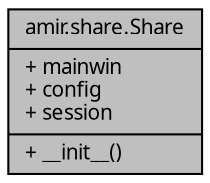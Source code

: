 digraph "amir.share.Share"
{
 // LATEX_PDF_SIZE
  edge [fontname="FreeSans.ttf",fontsize="10",labelfontname="FreeSans.ttf",labelfontsize="10"];
  node [fontname="FreeSans.ttf",fontsize="10",shape=record];
  Node1 [label="{amir.share.Share\n|+ mainwin\l+ config\l+ session\l|+ __init__()\l}",height=0.2,width=0.4,color="black", fillcolor="grey75", style="filled", fontcolor="black",tooltip="Contain global object."];
}
